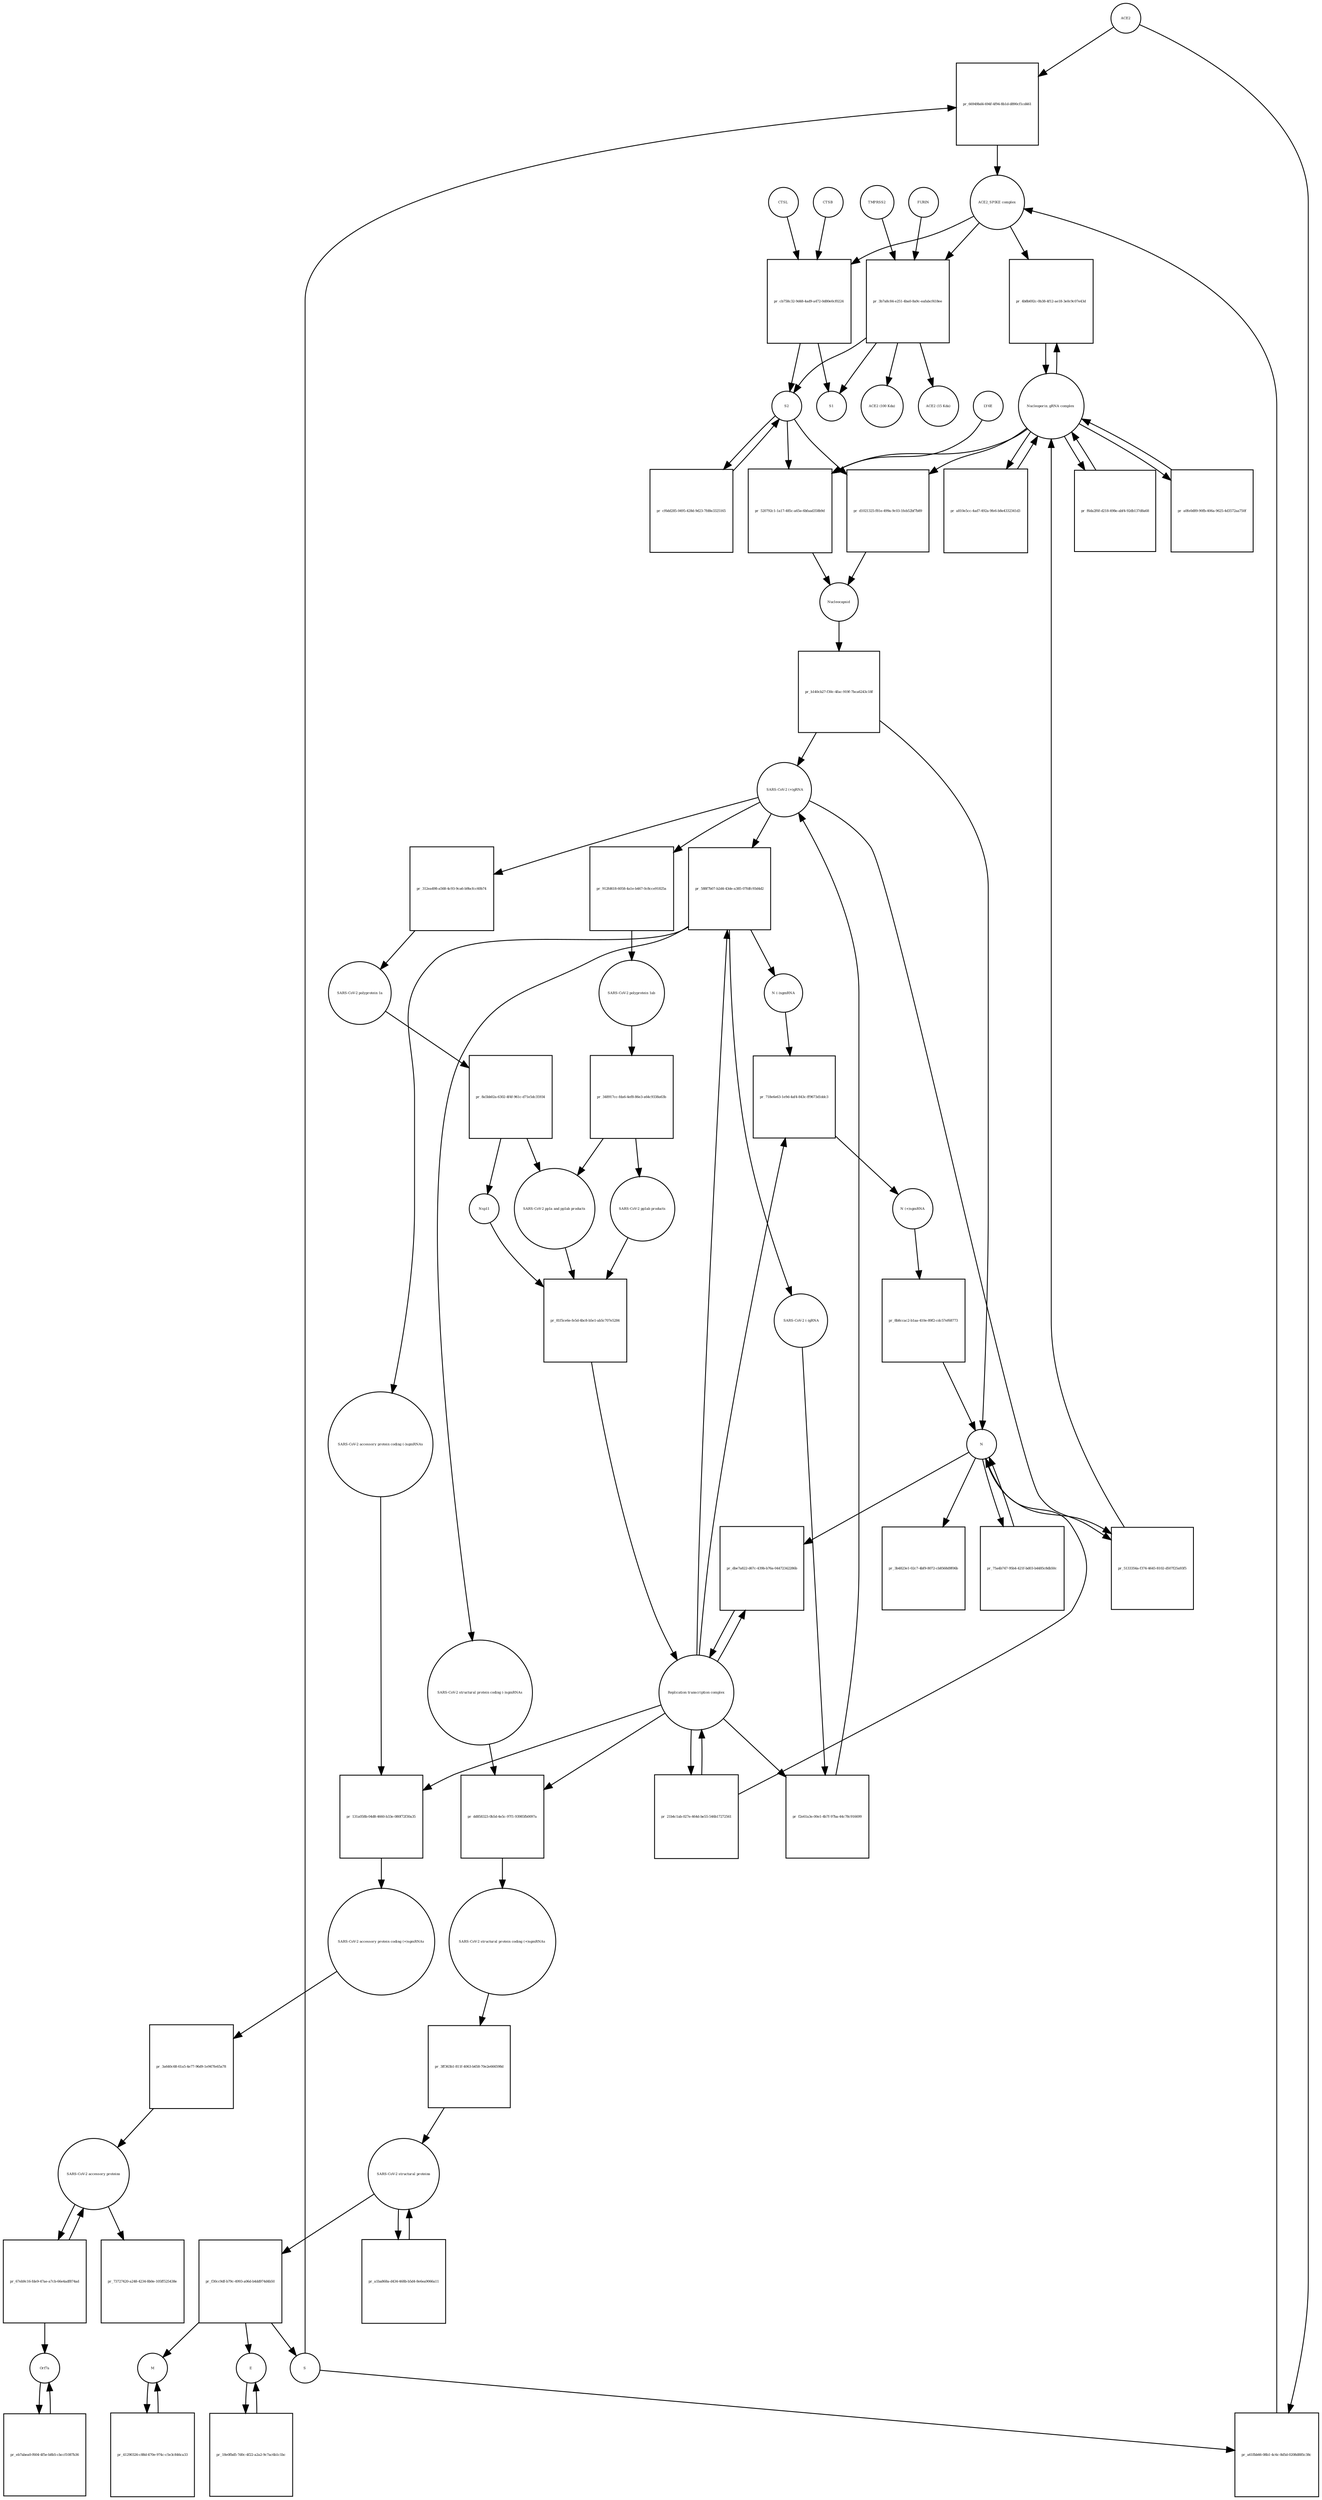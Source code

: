 strict digraph  {
ACE2 [annotation="", bipartite=0, cls=macromolecule, fontsize=4, label=ACE2, shape=circle];
"pr_66949bd4-694f-4f94-8b1d-d890cf1cd461" [annotation="", bipartite=1, cls=process, fontsize=4, label="pr_66949bd4-694f-4f94-8b1d-d890cf1cd461", shape=square];
"ACE2_SPIKE complex" [annotation="", bipartite=0, cls=complex, fontsize=4, label="ACE2_SPIKE complex", shape=circle];
S [annotation="", bipartite=0, cls="macromolecule multimer", fontsize=4, label=S, shape=circle];
"Nucleoporin_gRNA complex " [annotation="", bipartite=0, cls=complex, fontsize=4, label="Nucleoporin_gRNA complex ", shape=circle];
"pr_4b8b692c-0b38-4f12-ae18-3e0c9c07e43d" [annotation="", bipartite=1, cls=process, fontsize=4, label="pr_4b8b692c-0b38-4f12-ae18-3e0c9c07e43d", shape=square];
"pr_cb758c32-9d48-4ad9-a472-0d80e0cf0224" [annotation="", bipartite=1, cls=process, fontsize=4, label="pr_cb758c32-9d48-4ad9-a472-0d80e0cf0224", shape=square];
S2 [annotation="", bipartite=0, cls=macromolecule, fontsize=4, label=S2, shape=circle];
CTSB [annotation="", bipartite=0, cls=macromolecule, fontsize=4, label=CTSB, shape=circle];
CTSL [annotation="", bipartite=0, cls=macromolecule, fontsize=4, label=CTSL, shape=circle];
S1 [annotation="", bipartite=0, cls=macromolecule, fontsize=4, label=S1, shape=circle];
"pr_a61fbb66-08b1-4c6c-8d5d-0208d885c38c" [annotation="", bipartite=1, cls=process, fontsize=4, label="pr_a61fbb66-08b1-4c6c-8d5d-0208d885c38c", shape=square];
"pr_520792c1-1a17-485c-a65e-6bfaad358b9d" [annotation="", bipartite=1, cls=process, fontsize=4, label="pr_520792c1-1a17-485c-a65e-6bfaad358b9d", shape=square];
Nucleocapsid [annotation="", bipartite=0, cls=complex, fontsize=4, label=Nucleocapsid, shape=circle];
LY6E [annotation="", bipartite=0, cls=macromolecule, fontsize=4, label=LY6E, shape=circle];
"pr_d1021325-f81e-499a-9c03-1feb52bf7b89" [annotation="", bipartite=1, cls=process, fontsize=4, label="pr_d1021325-f81e-499a-9c03-1feb52bf7b89", shape=square];
"pr_b140cb27-f30c-4fac-919f-7bca6243c18f" [annotation="", bipartite=1, cls=process, fontsize=4, label="pr_b140cb27-f30c-4fac-919f-7bca6243c18f", shape=square];
" SARS-CoV-2 (+)gRNA" [annotation="", bipartite=0, cls="nucleic acid feature", fontsize=4, label=" SARS-CoV-2 (+)gRNA", shape=circle];
N [annotation="", bipartite=0, cls="macromolecule multimer", fontsize=4, label=N, shape=circle];
"SARS-CoV-2 polyprotein 1ab" [annotation="", bipartite=0, cls=macromolecule, fontsize=4, label="SARS-CoV-2 polyprotein 1ab", shape=circle];
"pr_348917cc-fda6-4ef8-86e3-a64c9338a63b" [annotation="", bipartite=1, cls=process, fontsize=4, label="pr_348917cc-fda6-4ef8-86e3-a64c9338a63b", shape=square];
"SARS-CoV-2 pp1ab products" [annotation="", bipartite=0, cls=complex, fontsize=4, label="SARS-CoV-2 pp1ab products", shape=circle];
"SARS-CoV-2 pp1a and pp1ab products" [annotation="", bipartite=0, cls=complex, fontsize=4, label="SARS-CoV-2 pp1a and pp1ab products", shape=circle];
"SARS-CoV-2 polyprotein 1a" [annotation="", bipartite=0, cls=macromolecule, fontsize=4, label="SARS-CoV-2 polyprotein 1a", shape=circle];
"pr_8a5bb02a-6302-4f4f-961c-d71e5dc35934" [annotation="", bipartite=1, cls=process, fontsize=4, label="pr_8a5bb02a-6302-4f4f-961c-d71e5dc35934", shape=square];
Nsp11 [annotation="", bipartite=0, cls=macromolecule, fontsize=4, label=Nsp11, shape=circle];
"pr_f6da2f6f-d218-498e-abf4-92db137d8a68" [annotation="", bipartite=1, cls=process, fontsize=4, label="pr_f6da2f6f-d218-498e-abf4-92db137d8a68", shape=square];
"pr_a0fe0d89-90fb-406a-9625-4d3572aa750f" [annotation="", bipartite=1, cls=process, fontsize=4, label="pr_a0fe0d89-90fb-406a-9625-4d3572aa750f", shape=square];
"SARS-CoV-2 structural proteins" [annotation="", bipartite=0, cls=complex, fontsize=4, label="SARS-CoV-2 structural proteins", shape=circle];
"pr_f30cc9df-b79c-4993-a06d-b4dd974d4b50" [annotation="", bipartite=1, cls=process, fontsize=4, label="pr_f30cc9df-b79c-4993-a06d-b4dd974d4b50", shape=square];
M [annotation="", bipartite=0, cls=macromolecule, fontsize=4, label=M, shape=circle];
E [annotation="", bipartite=0, cls=macromolecule, fontsize=4, label=E, shape=circle];
"Replication transcription complex" [annotation="", bipartite=0, cls=complex, fontsize=4, label="Replication transcription complex", shape=circle];
"pr_dbe7a822-d67c-439b-b76a-04472342286b" [annotation="", bipartite=1, cls=process, fontsize=4, label="pr_dbe7a822-d67c-439b-b76a-04472342286b", shape=square];
"pr_3b4823e1-02c7-4bf9-8072-cb8568d9f06b" [annotation="", bipartite=1, cls=process, fontsize=4, label="pr_3b4823e1-02c7-4bf9-8072-cb8568d9f06b", shape=square];
"SARS-CoV-2 accessory proteins" [annotation="", bipartite=0, cls=complex, fontsize=4, label="SARS-CoV-2 accessory proteins", shape=circle];
"pr_73727420-a248-4234-8b0e-105ff525438e" [annotation="", bipartite=1, cls=process, fontsize=4, label="pr_73727420-a248-4234-8b0e-105ff525438e", shape=square];
"pr_a1ba868a-d434-468b-b5d4-8e6ea9066a11" [annotation="", bipartite=1, cls=process, fontsize=4, label="pr_a1ba868a-d434-468b-b5d4-8e6ea9066a11", shape=square];
"pr_21b4c1ab-027e-464d-be55-546b17272561" [annotation="", bipartite=1, cls=process, fontsize=4, label="pr_21b4c1ab-027e-464d-be55-546b17272561", shape=square];
"pr_75a4b747-95b4-421f-bd03-b4485c8db50c" [annotation="", bipartite=1, cls=process, fontsize=4, label="pr_75a4b747-95b4-421f-bd03-b4485c8db50c", shape=square];
"pr_81f5ce6e-fe5d-4bc8-b5e1-ab5c707e5284" [annotation="", bipartite=1, cls=process, fontsize=4, label="pr_81f5ce6e-fe5d-4bc8-b5e1-ab5c707e5284", shape=square];
"SARS-CoV-2 accessory protein coding (-)sgmRNAs" [annotation="", bipartite=0, cls=complex, fontsize=4, label="SARS-CoV-2 accessory protein coding (-)sgmRNAs", shape=circle];
"pr_131a058b-04d8-4660-b33e-080f72f30a35" [annotation="", bipartite=1, cls=process, fontsize=4, label="pr_131a058b-04d8-4660-b33e-080f72f30a35", shape=square];
"SARS-CoV-2 accessory protein coding (+)sgmRNAs" [annotation="", bipartite=0, cls=complex, fontsize=4, label="SARS-CoV-2 accessory protein coding (+)sgmRNAs", shape=circle];
"SARS-CoV-2 structural protein coding (-)sgmRNAs" [annotation="", bipartite=0, cls=complex, fontsize=4, label="SARS-CoV-2 structural protein coding (-)sgmRNAs", shape=circle];
"pr_dd858323-0b5d-4e5c-97f1-93985fb0097a" [annotation="", bipartite=1, cls=process, fontsize=4, label="pr_dd858323-0b5d-4e5c-97f1-93985fb0097a", shape=square];
"SARS-CoV-2 structural protein coding (+)sgmRNAs" [annotation="", bipartite=0, cls=complex, fontsize=4, label="SARS-CoV-2 structural protein coding (+)sgmRNAs", shape=circle];
"N (-)sgmRNA" [annotation="", bipartite=0, cls="nucleic acid feature", fontsize=4, label="N (-)sgmRNA", shape=circle];
"pr_718e6e63-1e9d-4af4-843c-ff9673d1ddc3" [annotation="", bipartite=1, cls=process, fontsize=4, label="pr_718e6e63-1e9d-4af4-843c-ff9673d1ddc3", shape=square];
"N (+)sgmRNA" [annotation="", bipartite=0, cls="nucleic acid feature", fontsize=4, label="N (+)sgmRNA", shape=circle];
"pr_8b8ccac2-b1aa-410e-89f2-cdc57ef68773" [annotation="", bipartite=1, cls=process, fontsize=4, label="pr_8b8ccac2-b1aa-410e-89f2-cdc57ef68773", shape=square];
"pr_588f7b07-b2d4-43de-a385-07fdfc93d4d2" [annotation="", bipartite=1, cls=process, fontsize=4, label="pr_588f7b07-b2d4-43de-a385-07fdfc93d4d2", shape=square];
" SARS-CoV-2 (-)gRNA" [annotation="", bipartite=0, cls="nucleic acid feature", fontsize=4, label=" SARS-CoV-2 (-)gRNA", shape=circle];
"pr_312ea498-a568-4c93-9ca6-b9bcfcc60b74" [annotation="", bipartite=1, cls=process, fontsize=4, label="pr_312ea498-a568-4c93-9ca6-b9bcfcc60b74", shape=square];
"pr_912fd618-6058-4a1e-b467-0c8cce91825a" [annotation="", bipartite=1, cls=process, fontsize=4, label="pr_912fd618-6058-4a1e-b467-0c8cce91825a", shape=square];
"pr_3a640c68-61a5-4e77-96d9-1e947fe65a78" [annotation="", bipartite=1, cls=process, fontsize=4, label="pr_3a640c68-61a5-4e77-96d9-1e947fe65a78", shape=square];
"pr_3ff363b1-811f-4063-b658-70e2e666598d" [annotation="", bipartite=1, cls=process, fontsize=4, label="pr_3ff363b1-811f-4063-b658-70e2e666598d", shape=square];
"pr_f2e61a3e-00e1-4b7f-97ba-44c78c916699" [annotation="", bipartite=1, cls=process, fontsize=4, label="pr_f2e61a3e-00e1-4b7f-97ba-44c78c916699", shape=square];
"pr_5133354a-f374-4645-8102-d507f25a93f5" [annotation="", bipartite=1, cls=process, fontsize=4, label="pr_5133354a-f374-4645-8102-d507f25a93f5", shape=square];
"pr_a810e5cc-4ad7-492a-9fe6-b8e4332341d3" [annotation="", bipartite=1, cls=process, fontsize=4, label="pr_a810e5cc-4ad7-492a-9fe6-b8e4332341d3", shape=square];
"pr_67eb9c16-fde9-47ae-a7cb-66e4adf874ad" [annotation="", bipartite=1, cls=process, fontsize=4, label="pr_67eb9c16-fde9-47ae-a7cb-66e4adf874ad", shape=square];
Orf7a [annotation="", bipartite=0, cls=macromolecule, fontsize=4, label=Orf7a, shape=circle];
"pr_3b7a8c84-e251-4ba0-8a9c-eafabcf418ee" [annotation="", bipartite=1, cls=process, fontsize=4, label="pr_3b7a8c84-e251-4ba0-8a9c-eafabcf418ee", shape=square];
FURIN [annotation="", bipartite=0, cls=macromolecule, fontsize=4, label=FURIN, shape=circle];
TMPRSS2 [annotation="", bipartite=0, cls=macromolecule, fontsize=4, label=TMPRSS2, shape=circle];
"ACE2 (100 Kda)" [annotation="", bipartite=0, cls=macromolecule, fontsize=4, label="ACE2 (100 Kda)", shape=circle];
"ACE2 (15 Kda)" [annotation="", bipartite=0, cls=macromolecule, fontsize=4, label="ACE2 (15 Kda)", shape=circle];
"pr_cf6dd285-0495-428d-9d23-7fd8e3325165" [annotation="", bipartite=1, cls=process, fontsize=4, label="pr_cf6dd285-0495-428d-9d23-7fd8e3325165", shape=square];
"pr_18e0fbd5-7d0c-4f22-a2a2-9c7ac6b1c1bc" [annotation="", bipartite=1, cls=process, fontsize=4, label="pr_18e0fbd5-7d0c-4f22-a2a2-9c7ac6b1c1bc", shape=square];
"pr_41290326-c88d-470e-974c-c5e3c846ca33" [annotation="", bipartite=1, cls=process, fontsize=4, label="pr_41290326-c88d-470e-974c-c5e3c846ca33", shape=square];
"pr_eb7abea0-f604-4f5e-b8b5-cbccf1087b36" [annotation="", bipartite=1, cls=process, fontsize=4, label="pr_eb7abea0-f604-4f5e-b8b5-cbccf1087b36", shape=square];
ACE2 -> "pr_66949bd4-694f-4f94-8b1d-d890cf1cd461"  [annotation="", interaction_type=consumption];
ACE2 -> "pr_a61fbb66-08b1-4c6c-8d5d-0208d885c38c"  [annotation="", interaction_type=consumption];
"pr_66949bd4-694f-4f94-8b1d-d890cf1cd461" -> "ACE2_SPIKE complex"  [annotation="", interaction_type=production];
"ACE2_SPIKE complex" -> "pr_4b8b692c-0b38-4f12-ae18-3e0c9c07e43d"  [annotation="urn_miriam_pubmed_32142651|urn_miriam_pubmed_32094589", interaction_type=stimulation];
"ACE2_SPIKE complex" -> "pr_cb758c32-9d48-4ad9-a472-0d80e0cf0224"  [annotation="", interaction_type=consumption];
"ACE2_SPIKE complex" -> "pr_3b7a8c84-e251-4ba0-8a9c-eafabcf418ee"  [annotation="", interaction_type=consumption];
S -> "pr_66949bd4-694f-4f94-8b1d-d890cf1cd461"  [annotation="", interaction_type=consumption];
S -> "pr_a61fbb66-08b1-4c6c-8d5d-0208d885c38c"  [annotation="", interaction_type=consumption];
"Nucleoporin_gRNA complex " -> "pr_4b8b692c-0b38-4f12-ae18-3e0c9c07e43d"  [annotation="", interaction_type=consumption];
"Nucleoporin_gRNA complex " -> "pr_520792c1-1a17-485c-a65e-6bfaad358b9d"  [annotation="", interaction_type=consumption];
"Nucleoporin_gRNA complex " -> "pr_d1021325-f81e-499a-9c03-1feb52bf7b89"  [annotation="", interaction_type=consumption];
"Nucleoporin_gRNA complex " -> "pr_f6da2f6f-d218-498e-abf4-92db137d8a68"  [annotation="", interaction_type=consumption];
"Nucleoporin_gRNA complex " -> "pr_a0fe0d89-90fb-406a-9625-4d3572aa750f"  [annotation="", interaction_type=consumption];
"Nucleoporin_gRNA complex " -> "pr_a810e5cc-4ad7-492a-9fe6-b8e4332341d3"  [annotation="", interaction_type=consumption];
"pr_4b8b692c-0b38-4f12-ae18-3e0c9c07e43d" -> "Nucleoporin_gRNA complex "  [annotation="", interaction_type=production];
"pr_cb758c32-9d48-4ad9-a472-0d80e0cf0224" -> S2  [annotation="", interaction_type=production];
"pr_cb758c32-9d48-4ad9-a472-0d80e0cf0224" -> S1  [annotation="", interaction_type=production];
S2 -> "pr_520792c1-1a17-485c-a65e-6bfaad358b9d"  [annotation="urn_miriam_doi_10.1101%2F2020.03.05.979260|urn_miriam_doi_10.1101%2F2020.04.02.021469", interaction_type=stimulation];
S2 -> "pr_d1021325-f81e-499a-9c03-1feb52bf7b89"  [annotation="", interaction_type=stimulation];
S2 -> "pr_cf6dd285-0495-428d-9d23-7fd8e3325165"  [annotation="", interaction_type=consumption];
CTSB -> "pr_cb758c32-9d48-4ad9-a472-0d80e0cf0224"  [annotation=urn_miriam_pubmed_32142651, interaction_type=catalysis];
CTSL -> "pr_cb758c32-9d48-4ad9-a472-0d80e0cf0224"  [annotation=urn_miriam_pubmed_32142651, interaction_type=catalysis];
"pr_a61fbb66-08b1-4c6c-8d5d-0208d885c38c" -> "ACE2_SPIKE complex"  [annotation="", interaction_type=production];
"pr_520792c1-1a17-485c-a65e-6bfaad358b9d" -> Nucleocapsid  [annotation="", interaction_type=production];
Nucleocapsid -> "pr_b140cb27-f30c-4fac-919f-7bca6243c18f"  [annotation="", interaction_type=consumption];
LY6E -> "pr_520792c1-1a17-485c-a65e-6bfaad358b9d"  [annotation="urn_miriam_doi_10.1101%2F2020.03.05.979260|urn_miriam_doi_10.1101%2F2020.04.02.021469", interaction_type=inhibition];
"pr_d1021325-f81e-499a-9c03-1feb52bf7b89" -> Nucleocapsid  [annotation="", interaction_type=production];
"pr_b140cb27-f30c-4fac-919f-7bca6243c18f" -> " SARS-CoV-2 (+)gRNA"  [annotation="", interaction_type=production];
"pr_b140cb27-f30c-4fac-919f-7bca6243c18f" -> N  [annotation="", interaction_type=production];
" SARS-CoV-2 (+)gRNA" -> "pr_588f7b07-b2d4-43de-a385-07fdfc93d4d2"  [annotation="", interaction_type=consumption];
" SARS-CoV-2 (+)gRNA" -> "pr_312ea498-a568-4c93-9ca6-b9bcfcc60b74"  [annotation="", interaction_type=consumption];
" SARS-CoV-2 (+)gRNA" -> "pr_912fd618-6058-4a1e-b467-0c8cce91825a"  [annotation="", interaction_type=consumption];
" SARS-CoV-2 (+)gRNA" -> "pr_5133354a-f374-4645-8102-d507f25a93f5"  [annotation="", interaction_type=consumption];
N -> "pr_dbe7a822-d67c-439b-b76a-04472342286b"  [annotation="", interaction_type=consumption];
N -> "pr_3b4823e1-02c7-4bf9-8072-cb8568d9f06b"  [annotation="", interaction_type=consumption];
N -> "pr_75a4b747-95b4-421f-bd03-b4485c8db50c"  [annotation="", interaction_type=consumption];
N -> "pr_5133354a-f374-4645-8102-d507f25a93f5"  [annotation="", interaction_type=consumption];
"SARS-CoV-2 polyprotein 1ab" -> "pr_348917cc-fda6-4ef8-86e3-a64c9338a63b"  [annotation=urn_miriam_pubmed_31226023, interaction_type=catalysis];
"pr_348917cc-fda6-4ef8-86e3-a64c9338a63b" -> "SARS-CoV-2 pp1ab products"  [annotation="", interaction_type=production];
"pr_348917cc-fda6-4ef8-86e3-a64c9338a63b" -> "SARS-CoV-2 pp1a and pp1ab products"  [annotation="", interaction_type=production];
"SARS-CoV-2 pp1ab products" -> "pr_81f5ce6e-fe5d-4bc8-b5e1-ab5c707e5284"  [annotation="", interaction_type=consumption];
"SARS-CoV-2 pp1a and pp1ab products" -> "pr_81f5ce6e-fe5d-4bc8-b5e1-ab5c707e5284"  [annotation="", interaction_type=consumption];
"SARS-CoV-2 polyprotein 1a" -> "pr_8a5bb02a-6302-4f4f-961c-d71e5dc35934"  [annotation=urn_miriam_pubmed_31226023, interaction_type=catalysis];
"pr_8a5bb02a-6302-4f4f-961c-d71e5dc35934" -> Nsp11  [annotation="", interaction_type=production];
"pr_8a5bb02a-6302-4f4f-961c-d71e5dc35934" -> "SARS-CoV-2 pp1a and pp1ab products"  [annotation="", interaction_type=production];
Nsp11 -> "pr_81f5ce6e-fe5d-4bc8-b5e1-ab5c707e5284"  [annotation="", interaction_type=consumption];
"pr_f6da2f6f-d218-498e-abf4-92db137d8a68" -> "Nucleoporin_gRNA complex "  [annotation="", interaction_type=production];
"pr_a0fe0d89-90fb-406a-9625-4d3572aa750f" -> "Nucleoporin_gRNA complex "  [annotation="", interaction_type=production];
"SARS-CoV-2 structural proteins" -> "pr_f30cc9df-b79c-4993-a06d-b4dd974d4b50"  [annotation="", interaction_type=consumption];
"SARS-CoV-2 structural proteins" -> "pr_a1ba868a-d434-468b-b5d4-8e6ea9066a11"  [annotation="", interaction_type=consumption];
"pr_f30cc9df-b79c-4993-a06d-b4dd974d4b50" -> M  [annotation="", interaction_type=production];
"pr_f30cc9df-b79c-4993-a06d-b4dd974d4b50" -> E  [annotation="", interaction_type=production];
"pr_f30cc9df-b79c-4993-a06d-b4dd974d4b50" -> S  [annotation="", interaction_type=production];
M -> "pr_41290326-c88d-470e-974c-c5e3c846ca33"  [annotation="", interaction_type=consumption];
E -> "pr_18e0fbd5-7d0c-4f22-a2a2-9c7ac6b1c1bc"  [annotation="", interaction_type=consumption];
"Replication transcription complex" -> "pr_dbe7a822-d67c-439b-b76a-04472342286b"  [annotation="", interaction_type=consumption];
"Replication transcription complex" -> "pr_21b4c1ab-027e-464d-be55-546b17272561"  [annotation="", interaction_type=consumption];
"Replication transcription complex" -> "pr_131a058b-04d8-4660-b33e-080f72f30a35"  [annotation="", interaction_type="necessary stimulation"];
"Replication transcription complex" -> "pr_dd858323-0b5d-4e5c-97f1-93985fb0097a"  [annotation="", interaction_type="necessary stimulation"];
"Replication transcription complex" -> "pr_718e6e63-1e9d-4af4-843c-ff9673d1ddc3"  [annotation="", interaction_type="necessary stimulation"];
"Replication transcription complex" -> "pr_588f7b07-b2d4-43de-a385-07fdfc93d4d2"  [annotation="", interaction_type="necessary stimulation"];
"Replication transcription complex" -> "pr_f2e61a3e-00e1-4b7f-97ba-44c78c916699"  [annotation="", interaction_type="necessary stimulation"];
"pr_dbe7a822-d67c-439b-b76a-04472342286b" -> "Replication transcription complex"  [annotation="", interaction_type=production];
"SARS-CoV-2 accessory proteins" -> "pr_73727420-a248-4234-8b0e-105ff525438e"  [annotation="", interaction_type=consumption];
"SARS-CoV-2 accessory proteins" -> "pr_67eb9c16-fde9-47ae-a7cb-66e4adf874ad"  [annotation="", interaction_type=consumption];
"pr_a1ba868a-d434-468b-b5d4-8e6ea9066a11" -> "SARS-CoV-2 structural proteins"  [annotation="", interaction_type=production];
"pr_21b4c1ab-027e-464d-be55-546b17272561" -> "Replication transcription complex"  [annotation="", interaction_type=production];
"pr_21b4c1ab-027e-464d-be55-546b17272561" -> N  [annotation="", interaction_type=production];
"pr_75a4b747-95b4-421f-bd03-b4485c8db50c" -> N  [annotation="", interaction_type=production];
"pr_81f5ce6e-fe5d-4bc8-b5e1-ab5c707e5284" -> "Replication transcription complex"  [annotation="", interaction_type=production];
"SARS-CoV-2 accessory protein coding (-)sgmRNAs" -> "pr_131a058b-04d8-4660-b33e-080f72f30a35"  [annotation="", interaction_type=consumption];
"pr_131a058b-04d8-4660-b33e-080f72f30a35" -> "SARS-CoV-2 accessory protein coding (+)sgmRNAs"  [annotation="", interaction_type=production];
"SARS-CoV-2 accessory protein coding (+)sgmRNAs" -> "pr_3a640c68-61a5-4e77-96d9-1e947fe65a78"  [annotation="", interaction_type=consumption];
"SARS-CoV-2 structural protein coding (-)sgmRNAs" -> "pr_dd858323-0b5d-4e5c-97f1-93985fb0097a"  [annotation="", interaction_type=consumption];
"pr_dd858323-0b5d-4e5c-97f1-93985fb0097a" -> "SARS-CoV-2 structural protein coding (+)sgmRNAs"  [annotation="", interaction_type=production];
"SARS-CoV-2 structural protein coding (+)sgmRNAs" -> "pr_3ff363b1-811f-4063-b658-70e2e666598d"  [annotation="", interaction_type=consumption];
"N (-)sgmRNA" -> "pr_718e6e63-1e9d-4af4-843c-ff9673d1ddc3"  [annotation="", interaction_type=consumption];
"pr_718e6e63-1e9d-4af4-843c-ff9673d1ddc3" -> "N (+)sgmRNA"  [annotation="", interaction_type=production];
"N (+)sgmRNA" -> "pr_8b8ccac2-b1aa-410e-89f2-cdc57ef68773"  [annotation="", interaction_type=consumption];
"pr_8b8ccac2-b1aa-410e-89f2-cdc57ef68773" -> N  [annotation="", interaction_type=production];
"pr_588f7b07-b2d4-43de-a385-07fdfc93d4d2" -> " SARS-CoV-2 (-)gRNA"  [annotation="", interaction_type=production];
"pr_588f7b07-b2d4-43de-a385-07fdfc93d4d2" -> "SARS-CoV-2 accessory protein coding (-)sgmRNAs"  [annotation="", interaction_type=production];
"pr_588f7b07-b2d4-43de-a385-07fdfc93d4d2" -> "SARS-CoV-2 structural protein coding (-)sgmRNAs"  [annotation="", interaction_type=production];
"pr_588f7b07-b2d4-43de-a385-07fdfc93d4d2" -> "N (-)sgmRNA"  [annotation="", interaction_type=production];
" SARS-CoV-2 (-)gRNA" -> "pr_f2e61a3e-00e1-4b7f-97ba-44c78c916699"  [annotation="", interaction_type=consumption];
"pr_312ea498-a568-4c93-9ca6-b9bcfcc60b74" -> "SARS-CoV-2 polyprotein 1a"  [annotation="", interaction_type=production];
"pr_912fd618-6058-4a1e-b467-0c8cce91825a" -> "SARS-CoV-2 polyprotein 1ab"  [annotation="", interaction_type=production];
"pr_3a640c68-61a5-4e77-96d9-1e947fe65a78" -> "SARS-CoV-2 accessory proteins"  [annotation="", interaction_type=production];
"pr_3ff363b1-811f-4063-b658-70e2e666598d" -> "SARS-CoV-2 structural proteins"  [annotation="", interaction_type=production];
"pr_f2e61a3e-00e1-4b7f-97ba-44c78c916699" -> " SARS-CoV-2 (+)gRNA"  [annotation="", interaction_type=production];
"pr_5133354a-f374-4645-8102-d507f25a93f5" -> "Nucleoporin_gRNA complex "  [annotation="", interaction_type=production];
"pr_a810e5cc-4ad7-492a-9fe6-b8e4332341d3" -> "Nucleoporin_gRNA complex "  [annotation="", interaction_type=production];
"pr_67eb9c16-fde9-47ae-a7cb-66e4adf874ad" -> "SARS-CoV-2 accessory proteins"  [annotation="", interaction_type=production];
"pr_67eb9c16-fde9-47ae-a7cb-66e4adf874ad" -> Orf7a  [annotation="", interaction_type=production];
Orf7a -> "pr_eb7abea0-f604-4f5e-b8b5-cbccf1087b36"  [annotation="", interaction_type=consumption];
"pr_3b7a8c84-e251-4ba0-8a9c-eafabcf418ee" -> S2  [annotation="", interaction_type=production];
"pr_3b7a8c84-e251-4ba0-8a9c-eafabcf418ee" -> "ACE2 (100 Kda)"  [annotation="", interaction_type=production];
"pr_3b7a8c84-e251-4ba0-8a9c-eafabcf418ee" -> S1  [annotation="", interaction_type=production];
"pr_3b7a8c84-e251-4ba0-8a9c-eafabcf418ee" -> "ACE2 (15 Kda)"  [annotation="", interaction_type=production];
FURIN -> "pr_3b7a8c84-e251-4ba0-8a9c-eafabcf418ee"  [annotation="", interaction_type=catalysis];
TMPRSS2 -> "pr_3b7a8c84-e251-4ba0-8a9c-eafabcf418ee"  [annotation="", interaction_type=catalysis];
"pr_cf6dd285-0495-428d-9d23-7fd8e3325165" -> S2  [annotation="", interaction_type=production];
"pr_18e0fbd5-7d0c-4f22-a2a2-9c7ac6b1c1bc" -> E  [annotation="", interaction_type=production];
"pr_41290326-c88d-470e-974c-c5e3c846ca33" -> M  [annotation="", interaction_type=production];
"pr_eb7abea0-f604-4f5e-b8b5-cbccf1087b36" -> Orf7a  [annotation="", interaction_type=production];
}
